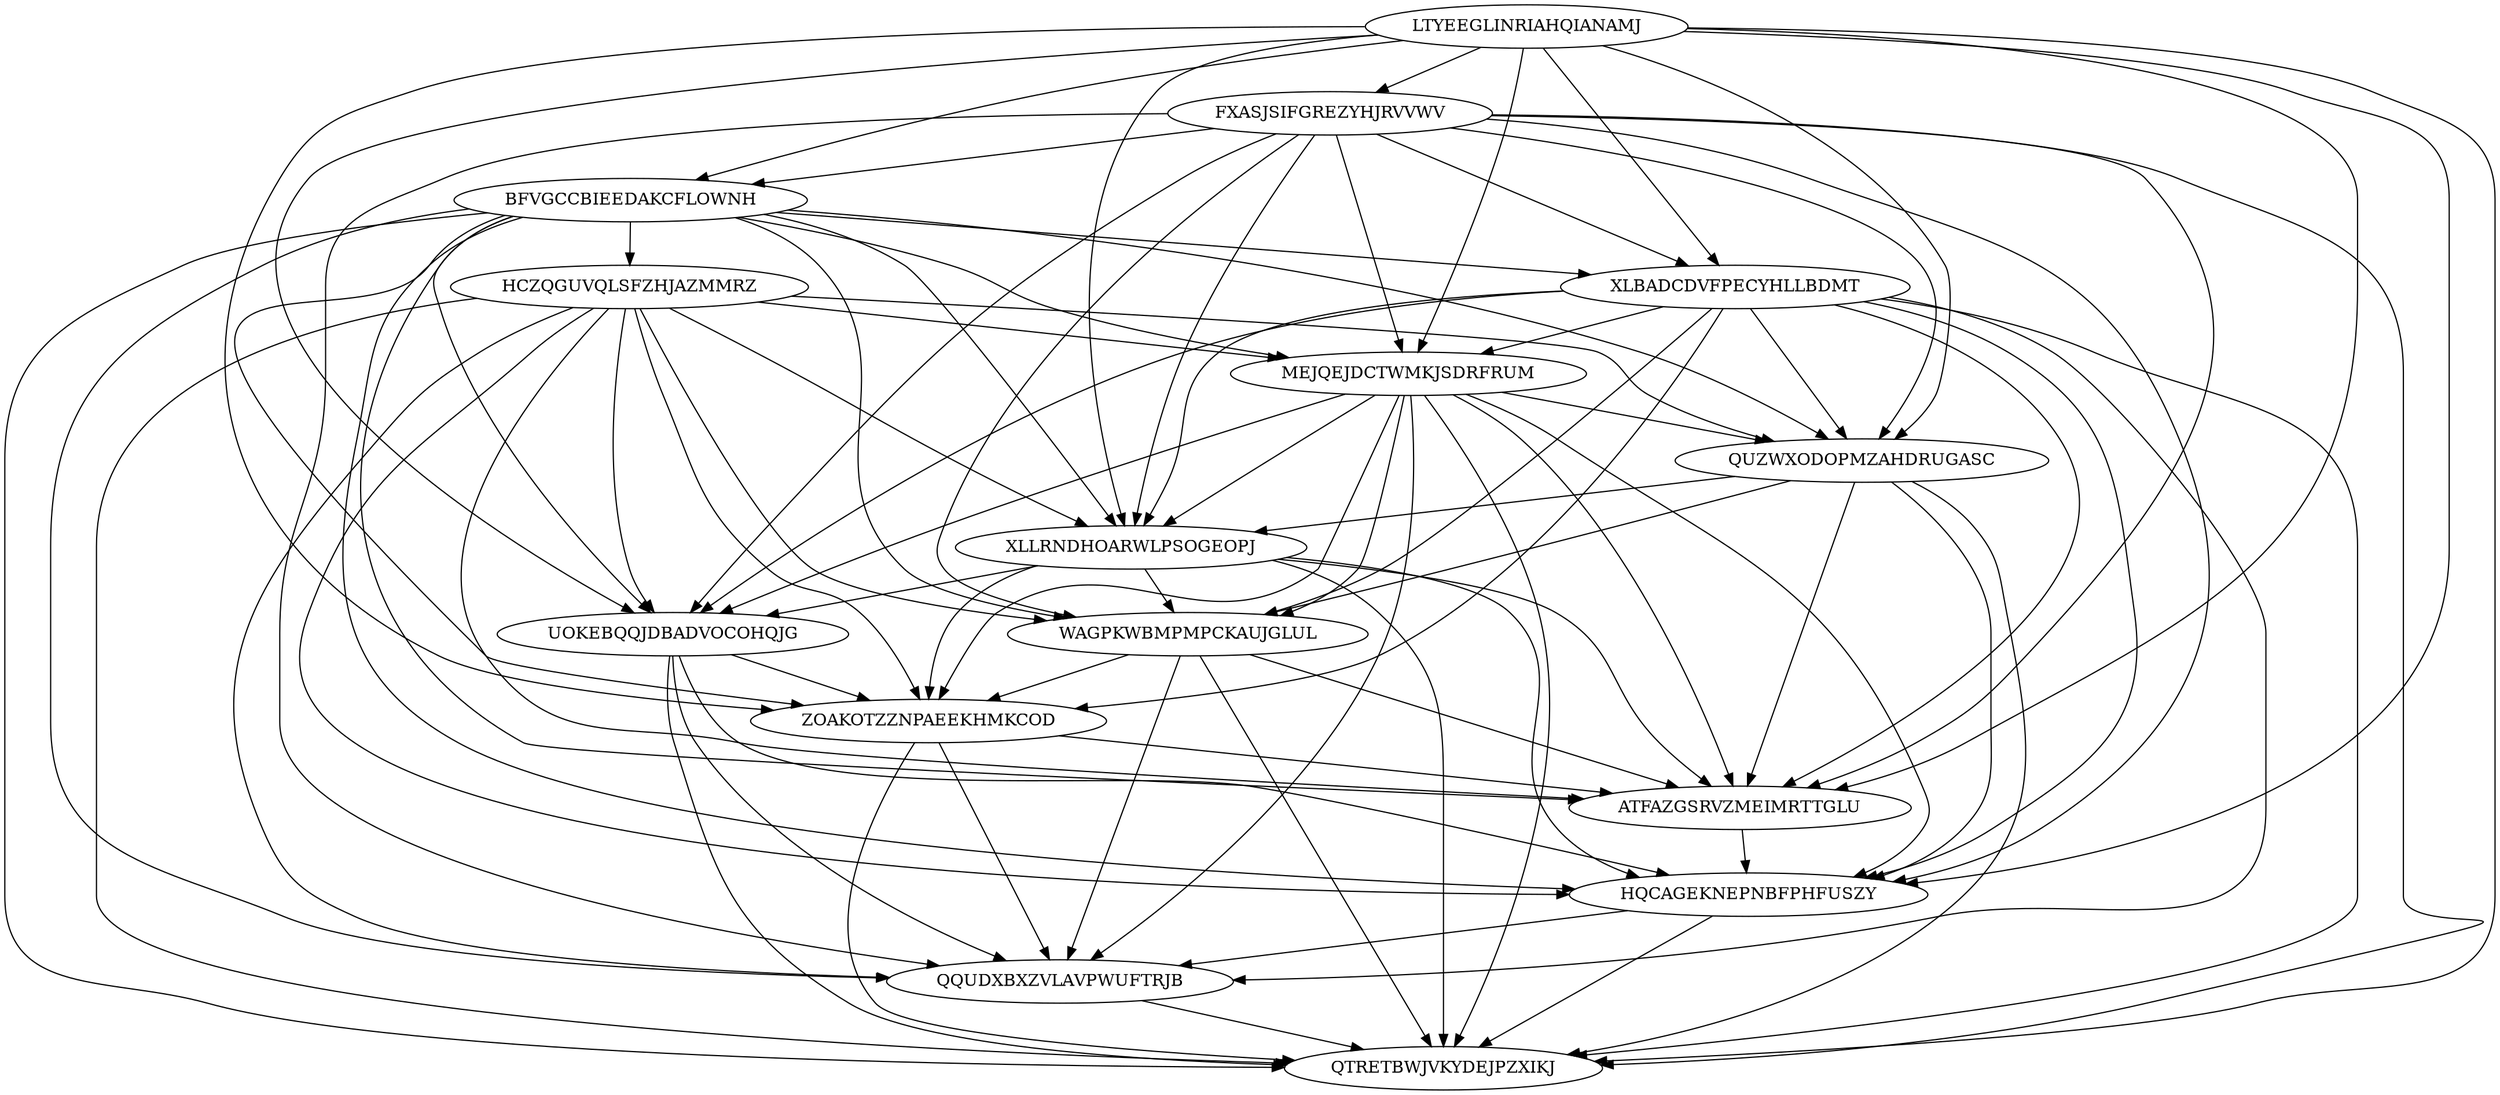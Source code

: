 digraph N15M89 {
	LTYEEGLINRIAHQIANAMJ	[Weight=14];
	FXASJSIFGREZYHJRVVWV	[Weight=13];
	BFVGCCBIEEDAKCFLOWNH	[Weight=13];
	XLBADCDVFPECYHLLBDMT	[Weight=10];
	HCZQGUVQLSFZHJAZMMRZ	[Weight=11];
	MEJQEJDCTWMKJSDRFRUM	[Weight=12];
	QUZWXODOPMZAHDRUGASC	[Weight=17];
	XLLRNDHOARWLPSOGEOPJ	[Weight=17];
	WAGPKWBMPMPCKAUJGLUL	[Weight=13];
	UOKEBQQJDBADVOCOHQJG	[Weight=14];
	ZOAKOTZZNPAEEKHMKCOD	[Weight=19];
	ATFAZGSRVZMEIMRTTGLU	[Weight=16];
	HQCAGEKNEPNBFPHFUSZY	[Weight=20];
	QQUDXBXZVLAVPWUFTRJB	[Weight=16];
	QTRETBWJVKYDEJPZXIKJ	[Weight=12];
	HCZQGUVQLSFZHJAZMMRZ -> MEJQEJDCTWMKJSDRFRUM [Weight=19];
	MEJQEJDCTWMKJSDRFRUM -> UOKEBQQJDBADVOCOHQJG [Weight=14];
	LTYEEGLINRIAHQIANAMJ -> QTRETBWJVKYDEJPZXIKJ [Weight=18];
	UOKEBQQJDBADVOCOHQJG -> HQCAGEKNEPNBFPHFUSZY [Weight=16];
	XLBADCDVFPECYHLLBDMT -> ATFAZGSRVZMEIMRTTGLU [Weight=18];
	BFVGCCBIEEDAKCFLOWNH -> QQUDXBXZVLAVPWUFTRJB [Weight=12];
	FXASJSIFGREZYHJRVVWV -> XLLRNDHOARWLPSOGEOPJ [Weight=18];
	MEJQEJDCTWMKJSDRFRUM -> ZOAKOTZZNPAEEKHMKCOD [Weight=10];
	ATFAZGSRVZMEIMRTTGLU -> HQCAGEKNEPNBFPHFUSZY [Weight=17];
	WAGPKWBMPMPCKAUJGLUL -> ATFAZGSRVZMEIMRTTGLU [Weight=16];
	MEJQEJDCTWMKJSDRFRUM -> QQUDXBXZVLAVPWUFTRJB [Weight=18];
	MEJQEJDCTWMKJSDRFRUM -> HQCAGEKNEPNBFPHFUSZY [Weight=17];
	BFVGCCBIEEDAKCFLOWNH -> XLBADCDVFPECYHLLBDMT [Weight=20];
	BFVGCCBIEEDAKCFLOWNH -> ATFAZGSRVZMEIMRTTGLU [Weight=17];
	FXASJSIFGREZYHJRVVWV -> QTRETBWJVKYDEJPZXIKJ [Weight=17];
	HCZQGUVQLSFZHJAZMMRZ -> UOKEBQQJDBADVOCOHQJG [Weight=16];
	XLBADCDVFPECYHLLBDMT -> QTRETBWJVKYDEJPZXIKJ [Weight=20];
	FXASJSIFGREZYHJRVVWV -> ATFAZGSRVZMEIMRTTGLU [Weight=19];
	MEJQEJDCTWMKJSDRFRUM -> WAGPKWBMPMPCKAUJGLUL [Weight=12];
	HCZQGUVQLSFZHJAZMMRZ -> QUZWXODOPMZAHDRUGASC [Weight=10];
	LTYEEGLINRIAHQIANAMJ -> QUZWXODOPMZAHDRUGASC [Weight=13];
	QUZWXODOPMZAHDRUGASC -> HQCAGEKNEPNBFPHFUSZY [Weight=12];
	FXASJSIFGREZYHJRVVWV -> XLBADCDVFPECYHLLBDMT [Weight=17];
	UOKEBQQJDBADVOCOHQJG -> ZOAKOTZZNPAEEKHMKCOD [Weight=19];
	MEJQEJDCTWMKJSDRFRUM -> QUZWXODOPMZAHDRUGASC [Weight=19];
	ZOAKOTZZNPAEEKHMKCOD -> ATFAZGSRVZMEIMRTTGLU [Weight=19];
	LTYEEGLINRIAHQIANAMJ -> ZOAKOTZZNPAEEKHMKCOD [Weight=18];
	HQCAGEKNEPNBFPHFUSZY -> QQUDXBXZVLAVPWUFTRJB [Weight=12];
	WAGPKWBMPMPCKAUJGLUL -> QTRETBWJVKYDEJPZXIKJ [Weight=14];
	FXASJSIFGREZYHJRVVWV -> WAGPKWBMPMPCKAUJGLUL [Weight=11];
	UOKEBQQJDBADVOCOHQJG -> QQUDXBXZVLAVPWUFTRJB [Weight=18];
	LTYEEGLINRIAHQIANAMJ -> UOKEBQQJDBADVOCOHQJG [Weight=10];
	LTYEEGLINRIAHQIANAMJ -> XLBADCDVFPECYHLLBDMT [Weight=19];
	MEJQEJDCTWMKJSDRFRUM -> ATFAZGSRVZMEIMRTTGLU [Weight=14];
	UOKEBQQJDBADVOCOHQJG -> QTRETBWJVKYDEJPZXIKJ [Weight=19];
	BFVGCCBIEEDAKCFLOWNH -> UOKEBQQJDBADVOCOHQJG [Weight=13];
	XLBADCDVFPECYHLLBDMT -> HQCAGEKNEPNBFPHFUSZY [Weight=10];
	LTYEEGLINRIAHQIANAMJ -> ATFAZGSRVZMEIMRTTGLU [Weight=18];
	MEJQEJDCTWMKJSDRFRUM -> QTRETBWJVKYDEJPZXIKJ [Weight=15];
	BFVGCCBIEEDAKCFLOWNH -> HQCAGEKNEPNBFPHFUSZY [Weight=19];
	XLBADCDVFPECYHLLBDMT -> XLLRNDHOARWLPSOGEOPJ [Weight=12];
	HCZQGUVQLSFZHJAZMMRZ -> HQCAGEKNEPNBFPHFUSZY [Weight=11];
	LTYEEGLINRIAHQIANAMJ -> BFVGCCBIEEDAKCFLOWNH [Weight=10];
	HQCAGEKNEPNBFPHFUSZY -> QTRETBWJVKYDEJPZXIKJ [Weight=15];
	LTYEEGLINRIAHQIANAMJ -> HQCAGEKNEPNBFPHFUSZY [Weight=15];
	ZOAKOTZZNPAEEKHMKCOD -> QTRETBWJVKYDEJPZXIKJ [Weight=10];
	XLBADCDVFPECYHLLBDMT -> WAGPKWBMPMPCKAUJGLUL [Weight=19];
	BFVGCCBIEEDAKCFLOWNH -> XLLRNDHOARWLPSOGEOPJ [Weight=19];
	ZOAKOTZZNPAEEKHMKCOD -> QQUDXBXZVLAVPWUFTRJB [Weight=13];
	XLBADCDVFPECYHLLBDMT -> MEJQEJDCTWMKJSDRFRUM [Weight=14];
	XLLRNDHOARWLPSOGEOPJ -> WAGPKWBMPMPCKAUJGLUL [Weight=17];
	HCZQGUVQLSFZHJAZMMRZ -> XLLRNDHOARWLPSOGEOPJ [Weight=17];
	LTYEEGLINRIAHQIANAMJ -> XLLRNDHOARWLPSOGEOPJ [Weight=20];
	XLLRNDHOARWLPSOGEOPJ -> ATFAZGSRVZMEIMRTTGLU [Weight=17];
	XLLRNDHOARWLPSOGEOPJ -> ZOAKOTZZNPAEEKHMKCOD [Weight=10];
	FXASJSIFGREZYHJRVVWV -> MEJQEJDCTWMKJSDRFRUM [Weight=20];
	BFVGCCBIEEDAKCFLOWNH -> WAGPKWBMPMPCKAUJGLUL [Weight=14];
	HCZQGUVQLSFZHJAZMMRZ -> ATFAZGSRVZMEIMRTTGLU [Weight=13];
	WAGPKWBMPMPCKAUJGLUL -> QQUDXBXZVLAVPWUFTRJB [Weight=18];
	FXASJSIFGREZYHJRVVWV -> QQUDXBXZVLAVPWUFTRJB [Weight=12];
	MEJQEJDCTWMKJSDRFRUM -> XLLRNDHOARWLPSOGEOPJ [Weight=20];
	FXASJSIFGREZYHJRVVWV -> HQCAGEKNEPNBFPHFUSZY [Weight=11];
	LTYEEGLINRIAHQIANAMJ -> MEJQEJDCTWMKJSDRFRUM [Weight=20];
	HCZQGUVQLSFZHJAZMMRZ -> WAGPKWBMPMPCKAUJGLUL [Weight=18];
	FXASJSIFGREZYHJRVVWV -> QUZWXODOPMZAHDRUGASC [Weight=10];
	XLLRNDHOARWLPSOGEOPJ -> HQCAGEKNEPNBFPHFUSZY [Weight=18];
	FXASJSIFGREZYHJRVVWV -> BFVGCCBIEEDAKCFLOWNH [Weight=17];
	BFVGCCBIEEDAKCFLOWNH -> MEJQEJDCTWMKJSDRFRUM [Weight=19];
	QUZWXODOPMZAHDRUGASC -> ATFAZGSRVZMEIMRTTGLU [Weight=20];
	WAGPKWBMPMPCKAUJGLUL -> ZOAKOTZZNPAEEKHMKCOD [Weight=12];
	XLLRNDHOARWLPSOGEOPJ -> QTRETBWJVKYDEJPZXIKJ [Weight=18];
	QUZWXODOPMZAHDRUGASC -> XLLRNDHOARWLPSOGEOPJ [Weight=16];
	XLBADCDVFPECYHLLBDMT -> QUZWXODOPMZAHDRUGASC [Weight=13];
	XLBADCDVFPECYHLLBDMT -> QQUDXBXZVLAVPWUFTRJB [Weight=14];
	XLBADCDVFPECYHLLBDMT -> UOKEBQQJDBADVOCOHQJG [Weight=15];
	XLLRNDHOARWLPSOGEOPJ -> UOKEBQQJDBADVOCOHQJG [Weight=14];
	FXASJSIFGREZYHJRVVWV -> UOKEBQQJDBADVOCOHQJG [Weight=20];
	BFVGCCBIEEDAKCFLOWNH -> QTRETBWJVKYDEJPZXIKJ [Weight=11];
	BFVGCCBIEEDAKCFLOWNH -> ZOAKOTZZNPAEEKHMKCOD [Weight=17];
	HCZQGUVQLSFZHJAZMMRZ -> ZOAKOTZZNPAEEKHMKCOD [Weight=20];
	XLBADCDVFPECYHLLBDMT -> ZOAKOTZZNPAEEKHMKCOD [Weight=15];
	HCZQGUVQLSFZHJAZMMRZ -> QQUDXBXZVLAVPWUFTRJB [Weight=13];
	BFVGCCBIEEDAKCFLOWNH -> QUZWXODOPMZAHDRUGASC [Weight=14];
	QQUDXBXZVLAVPWUFTRJB -> QTRETBWJVKYDEJPZXIKJ [Weight=20];
	QUZWXODOPMZAHDRUGASC -> WAGPKWBMPMPCKAUJGLUL [Weight=19];
	BFVGCCBIEEDAKCFLOWNH -> HCZQGUVQLSFZHJAZMMRZ [Weight=18];
	LTYEEGLINRIAHQIANAMJ -> FXASJSIFGREZYHJRVVWV [Weight=10];
	QUZWXODOPMZAHDRUGASC -> QTRETBWJVKYDEJPZXIKJ [Weight=19];
	HCZQGUVQLSFZHJAZMMRZ -> QTRETBWJVKYDEJPZXIKJ [Weight=19];
}
